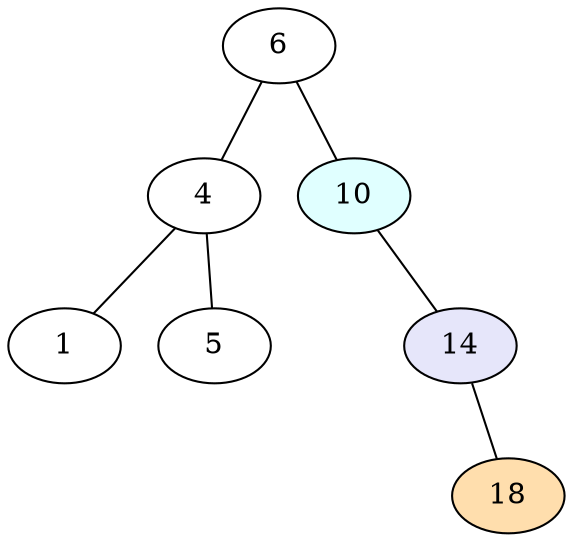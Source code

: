 digraph G {
    edge [arrowhead=none]
    none [style=invisible]
    6 -> 4
    6 -> 10
    4 -> 1
    4 -> 5
    10 -> 14
    10 -> none [style=invisible]
    14 -> 18
    14 -> none [style=invisible]

    10 [fillcolor="#E0FFFF" style=filled]
    14 [fillcolor="#E6E6FA" style=filled]
    18 [fillcolor="#FFDEAD" style=filled]
}